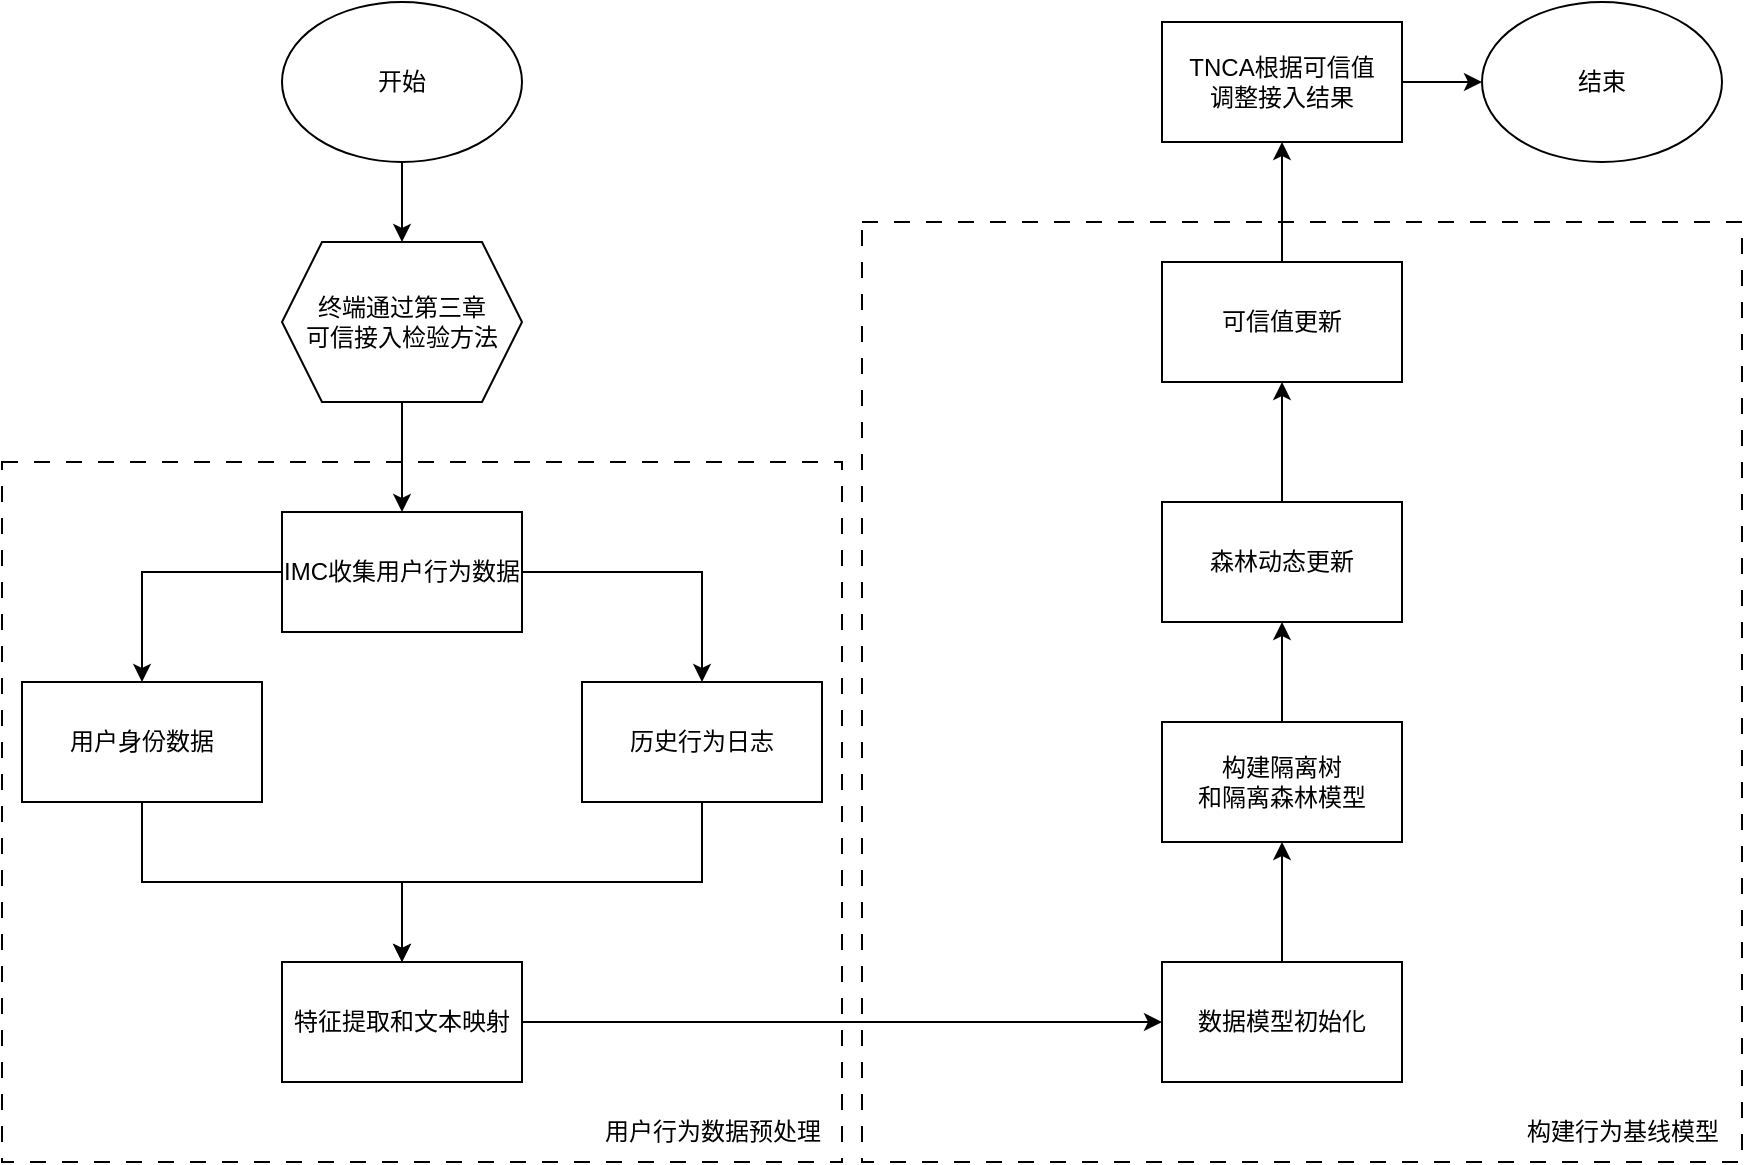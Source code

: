 <mxfile version="23.1.7" type="github">
  <diagram name="第 1 页" id="EGZcwG8qmQ1coeNOph8V">
    <mxGraphModel dx="2022" dy="614" grid="1" gridSize="10" guides="1" tooltips="1" connect="1" arrows="1" fold="1" page="1" pageScale="1" pageWidth="827" pageHeight="1169" math="0" shadow="0">
      <root>
        <mxCell id="0" />
        <mxCell id="1" parent="0" />
        <mxCell id="f48ftaHPcO_iTmQI_ypn-46" value="" style="rounded=0;whiteSpace=wrap;html=1;dashed=1;dashPattern=8 8;" vertex="1" parent="1">
          <mxGeometry x="280" y="380" width="440" height="470" as="geometry" />
        </mxCell>
        <mxCell id="f48ftaHPcO_iTmQI_ypn-45" value="" style="rounded=0;whiteSpace=wrap;html=1;dashed=1;dashPattern=8 8;" vertex="1" parent="1">
          <mxGeometry x="-150" y="500" width="420" height="350" as="geometry" />
        </mxCell>
        <mxCell id="f48ftaHPcO_iTmQI_ypn-37" style="edgeStyle=orthogonalEdgeStyle;rounded=0;orthogonalLoop=1;jettySize=auto;html=1;exitX=0.5;exitY=1;exitDx=0;exitDy=0;entryX=0.5;entryY=0;entryDx=0;entryDy=0;" edge="1" parent="1" source="f48ftaHPcO_iTmQI_ypn-1" target="f48ftaHPcO_iTmQI_ypn-3">
          <mxGeometry relative="1" as="geometry" />
        </mxCell>
        <mxCell id="f48ftaHPcO_iTmQI_ypn-1" value="开始" style="ellipse;whiteSpace=wrap;html=1;" vertex="1" parent="1">
          <mxGeometry x="-10" y="270" width="120" height="80" as="geometry" />
        </mxCell>
        <mxCell id="f48ftaHPcO_iTmQI_ypn-11" value="" style="edgeStyle=orthogonalEdgeStyle;rounded=0;orthogonalLoop=1;jettySize=auto;html=1;" edge="1" parent="1" source="f48ftaHPcO_iTmQI_ypn-3" target="f48ftaHPcO_iTmQI_ypn-10">
          <mxGeometry relative="1" as="geometry" />
        </mxCell>
        <mxCell id="f48ftaHPcO_iTmQI_ypn-3" value="终端通过第三章&lt;br&gt;可信接入检验方法" style="shape=hexagon;perimeter=hexagonPerimeter2;whiteSpace=wrap;html=1;fixedSize=1;" vertex="1" parent="1">
          <mxGeometry x="-10" y="390" width="120" height="80" as="geometry" />
        </mxCell>
        <mxCell id="f48ftaHPcO_iTmQI_ypn-13" value="" style="edgeStyle=orthogonalEdgeStyle;rounded=0;orthogonalLoop=1;jettySize=auto;html=1;" edge="1" parent="1" source="f48ftaHPcO_iTmQI_ypn-10" target="f48ftaHPcO_iTmQI_ypn-12">
          <mxGeometry relative="1" as="geometry" />
        </mxCell>
        <mxCell id="f48ftaHPcO_iTmQI_ypn-15" value="" style="edgeStyle=orthogonalEdgeStyle;rounded=0;orthogonalLoop=1;jettySize=auto;html=1;" edge="1" parent="1" source="f48ftaHPcO_iTmQI_ypn-10" target="f48ftaHPcO_iTmQI_ypn-14">
          <mxGeometry relative="1" as="geometry" />
        </mxCell>
        <mxCell id="f48ftaHPcO_iTmQI_ypn-10" value="IMC收集用户行为数据" style="whiteSpace=wrap;html=1;" vertex="1" parent="1">
          <mxGeometry x="-10" y="525" width="120" height="60" as="geometry" />
        </mxCell>
        <mxCell id="f48ftaHPcO_iTmQI_ypn-40" style="edgeStyle=orthogonalEdgeStyle;rounded=0;orthogonalLoop=1;jettySize=auto;html=1;exitX=0.5;exitY=1;exitDx=0;exitDy=0;" edge="1" parent="1" source="f48ftaHPcO_iTmQI_ypn-12" target="f48ftaHPcO_iTmQI_ypn-16">
          <mxGeometry relative="1" as="geometry" />
        </mxCell>
        <mxCell id="f48ftaHPcO_iTmQI_ypn-12" value="用户身份数据" style="whiteSpace=wrap;html=1;" vertex="1" parent="1">
          <mxGeometry x="-140" y="610" width="120" height="60" as="geometry" />
        </mxCell>
        <mxCell id="f48ftaHPcO_iTmQI_ypn-41" style="edgeStyle=orthogonalEdgeStyle;rounded=0;orthogonalLoop=1;jettySize=auto;html=1;exitX=0.5;exitY=1;exitDx=0;exitDy=0;entryX=0.5;entryY=0;entryDx=0;entryDy=0;" edge="1" parent="1" source="f48ftaHPcO_iTmQI_ypn-14" target="f48ftaHPcO_iTmQI_ypn-16">
          <mxGeometry relative="1" as="geometry">
            <mxPoint x="50" y="720" as="targetPoint" />
          </mxGeometry>
        </mxCell>
        <mxCell id="f48ftaHPcO_iTmQI_ypn-14" value="历史行为日志" style="whiteSpace=wrap;html=1;" vertex="1" parent="1">
          <mxGeometry x="140" y="610" width="120" height="60" as="geometry" />
        </mxCell>
        <mxCell id="f48ftaHPcO_iTmQI_ypn-20" value="" style="edgeStyle=orthogonalEdgeStyle;rounded=0;orthogonalLoop=1;jettySize=auto;html=1;" edge="1" parent="1" source="f48ftaHPcO_iTmQI_ypn-16" target="f48ftaHPcO_iTmQI_ypn-19">
          <mxGeometry relative="1" as="geometry" />
        </mxCell>
        <mxCell id="f48ftaHPcO_iTmQI_ypn-16" value="特征提取和文本映射" style="whiteSpace=wrap;html=1;" vertex="1" parent="1">
          <mxGeometry x="-10" y="750" width="120" height="60" as="geometry" />
        </mxCell>
        <mxCell id="f48ftaHPcO_iTmQI_ypn-22" value="" style="edgeStyle=orthogonalEdgeStyle;rounded=0;orthogonalLoop=1;jettySize=auto;html=1;" edge="1" parent="1" source="f48ftaHPcO_iTmQI_ypn-19" target="f48ftaHPcO_iTmQI_ypn-21">
          <mxGeometry relative="1" as="geometry" />
        </mxCell>
        <mxCell id="f48ftaHPcO_iTmQI_ypn-19" value="数据模型初始化" style="whiteSpace=wrap;html=1;" vertex="1" parent="1">
          <mxGeometry x="430" y="750" width="120" height="60" as="geometry" />
        </mxCell>
        <mxCell id="f48ftaHPcO_iTmQI_ypn-49" style="edgeStyle=orthogonalEdgeStyle;rounded=0;orthogonalLoop=1;jettySize=auto;html=1;exitX=0.5;exitY=0;exitDx=0;exitDy=0;entryX=0.5;entryY=1;entryDx=0;entryDy=0;" edge="1" parent="1" source="f48ftaHPcO_iTmQI_ypn-21" target="f48ftaHPcO_iTmQI_ypn-27">
          <mxGeometry relative="1" as="geometry" />
        </mxCell>
        <mxCell id="f48ftaHPcO_iTmQI_ypn-21" value="构建隔离树&lt;br&gt;和隔离森林模型" style="whiteSpace=wrap;html=1;" vertex="1" parent="1">
          <mxGeometry x="430" y="630" width="120" height="60" as="geometry" />
        </mxCell>
        <mxCell id="f48ftaHPcO_iTmQI_ypn-50" style="edgeStyle=orthogonalEdgeStyle;rounded=0;orthogonalLoop=1;jettySize=auto;html=1;exitX=0.5;exitY=0;exitDx=0;exitDy=0;entryX=0.5;entryY=1;entryDx=0;entryDy=0;" edge="1" parent="1" source="f48ftaHPcO_iTmQI_ypn-27" target="f48ftaHPcO_iTmQI_ypn-29">
          <mxGeometry relative="1" as="geometry" />
        </mxCell>
        <mxCell id="f48ftaHPcO_iTmQI_ypn-27" value="森林动态更新" style="whiteSpace=wrap;html=1;" vertex="1" parent="1">
          <mxGeometry x="430" y="520" width="120" height="60" as="geometry" />
        </mxCell>
        <mxCell id="f48ftaHPcO_iTmQI_ypn-34" value="" style="edgeStyle=orthogonalEdgeStyle;rounded=0;orthogonalLoop=1;jettySize=auto;html=1;" edge="1" parent="1" source="f48ftaHPcO_iTmQI_ypn-29" target="f48ftaHPcO_iTmQI_ypn-33">
          <mxGeometry relative="1" as="geometry" />
        </mxCell>
        <mxCell id="f48ftaHPcO_iTmQI_ypn-29" value="可信值更新" style="whiteSpace=wrap;html=1;" vertex="1" parent="1">
          <mxGeometry x="430" y="400" width="120" height="60" as="geometry" />
        </mxCell>
        <mxCell id="f48ftaHPcO_iTmQI_ypn-53" value="" style="edgeStyle=orthogonalEdgeStyle;rounded=0;orthogonalLoop=1;jettySize=auto;html=1;entryX=0;entryY=0.5;entryDx=0;entryDy=0;" edge="1" parent="1" source="f48ftaHPcO_iTmQI_ypn-33" target="f48ftaHPcO_iTmQI_ypn-35">
          <mxGeometry relative="1" as="geometry">
            <mxPoint x="580" y="310" as="targetPoint" />
          </mxGeometry>
        </mxCell>
        <mxCell id="f48ftaHPcO_iTmQI_ypn-33" value="TNCA根据可信值&lt;br&gt;调整接入结果" style="whiteSpace=wrap;html=1;" vertex="1" parent="1">
          <mxGeometry x="430" y="280" width="120" height="60" as="geometry" />
        </mxCell>
        <mxCell id="f48ftaHPcO_iTmQI_ypn-35" value="结束" style="ellipse;whiteSpace=wrap;html=1;" vertex="1" parent="1">
          <mxGeometry x="590" y="270" width="120" height="80" as="geometry" />
        </mxCell>
        <mxCell id="f48ftaHPcO_iTmQI_ypn-47" value="用户行为数据预处理" style="text;html=1;align=center;verticalAlign=middle;resizable=0;points=[];autosize=1;strokeColor=none;fillColor=none;" vertex="1" parent="1">
          <mxGeometry x="140" y="820" width="130" height="30" as="geometry" />
        </mxCell>
        <mxCell id="f48ftaHPcO_iTmQI_ypn-48" value="构建行为基线模型" style="text;html=1;align=center;verticalAlign=middle;resizable=0;points=[];autosize=1;strokeColor=none;fillColor=none;" vertex="1" parent="1">
          <mxGeometry x="600" y="820" width="120" height="30" as="geometry" />
        </mxCell>
      </root>
    </mxGraphModel>
  </diagram>
</mxfile>
